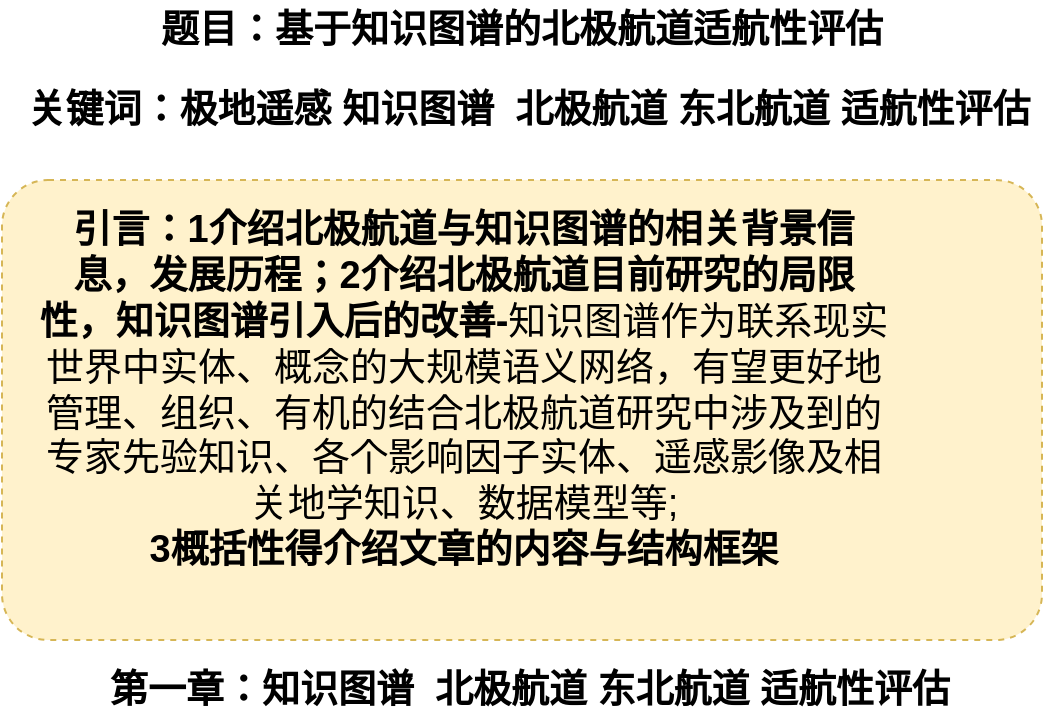 <mxfile version="21.0.8" type="github">
  <diagram name="第 1 页" id="fLHI8q8jEvmg70LVfnAi">
    <mxGraphModel dx="1042" dy="846" grid="1" gridSize="10" guides="1" tooltips="1" connect="1" arrows="1" fold="1" page="1" pageScale="1" pageWidth="827" pageHeight="1169" math="0" shadow="0">
      <root>
        <mxCell id="0" />
        <mxCell id="1" parent="0" />
        <mxCell id="tMlSYUvqDikguycu4a48-1" value="" style="rounded=1;whiteSpace=wrap;html=1;dashed=1;fillColor=#fff2cc;strokeColor=#d6b656;arcSize=10;" vertex="1" parent="1">
          <mxGeometry x="154" y="100" width="520" height="230" as="geometry" />
        </mxCell>
        <mxCell id="tMlSYUvqDikguycu4a48-2" value="&lt;b style=&quot;font-size: 19px;&quot;&gt;题目：基于知识图谱的北极航道适航性评估&lt;/b&gt;" style="text;html=1;strokeColor=none;fillColor=none;align=center;verticalAlign=middle;whiteSpace=wrap;rounded=0;fontSize=19;" vertex="1" parent="1">
          <mxGeometry x="199" y="10" width="430" height="30" as="geometry" />
        </mxCell>
        <mxCell id="tMlSYUvqDikguycu4a48-3" value="&lt;b style=&quot;font-size: 19px;&quot;&gt;关键词：极地遥感 知识图谱&amp;nbsp; 北极航道 东北航道 适航性评估&lt;/b&gt;" style="text;html=1;strokeColor=none;fillColor=none;align=center;verticalAlign=middle;whiteSpace=wrap;rounded=0;fontSize=19;" vertex="1" parent="1">
          <mxGeometry x="160" y="50" width="515" height="30" as="geometry" />
        </mxCell>
        <mxCell id="tMlSYUvqDikguycu4a48-5" value="&lt;b style=&quot;font-size: 19px;&quot;&gt;第一章：知识图谱&amp;nbsp; 北极航道 东北航道 适航性评估&lt;/b&gt;" style="text;html=1;strokeColor=none;fillColor=none;align=center;verticalAlign=middle;whiteSpace=wrap;rounded=0;fontSize=19;" vertex="1" parent="1">
          <mxGeometry x="202.5" y="340" width="430" height="30" as="geometry" />
        </mxCell>
        <mxCell id="tMlSYUvqDikguycu4a48-7" value="&lt;b style=&quot;font-size: 19px;&quot;&gt;引言：1介绍北极航道与知识图谱的相关背景信息，发展历程；2介绍北极航道目前研究的局限性，知识图谱引入后的改善-&lt;/b&gt;知识图谱作为联系现实世界中实体、概念的大规模语义网络，有望更好地管理、组织、有机的结合北极航道研究中涉及到的专家先验知识、各个影响因子实体、遥感影像及相关地学知识、数据模型等;&lt;br&gt;&lt;b&gt;3概括性得介绍文章的内容与结构框架&lt;/b&gt;" style="text;html=1;strokeColor=none;fillColor=none;align=center;verticalAlign=middle;whiteSpace=wrap;rounded=0;fontSize=19;" vertex="1" parent="1">
          <mxGeometry x="170" y="110" width="430" height="190" as="geometry" />
        </mxCell>
      </root>
    </mxGraphModel>
  </diagram>
</mxfile>

